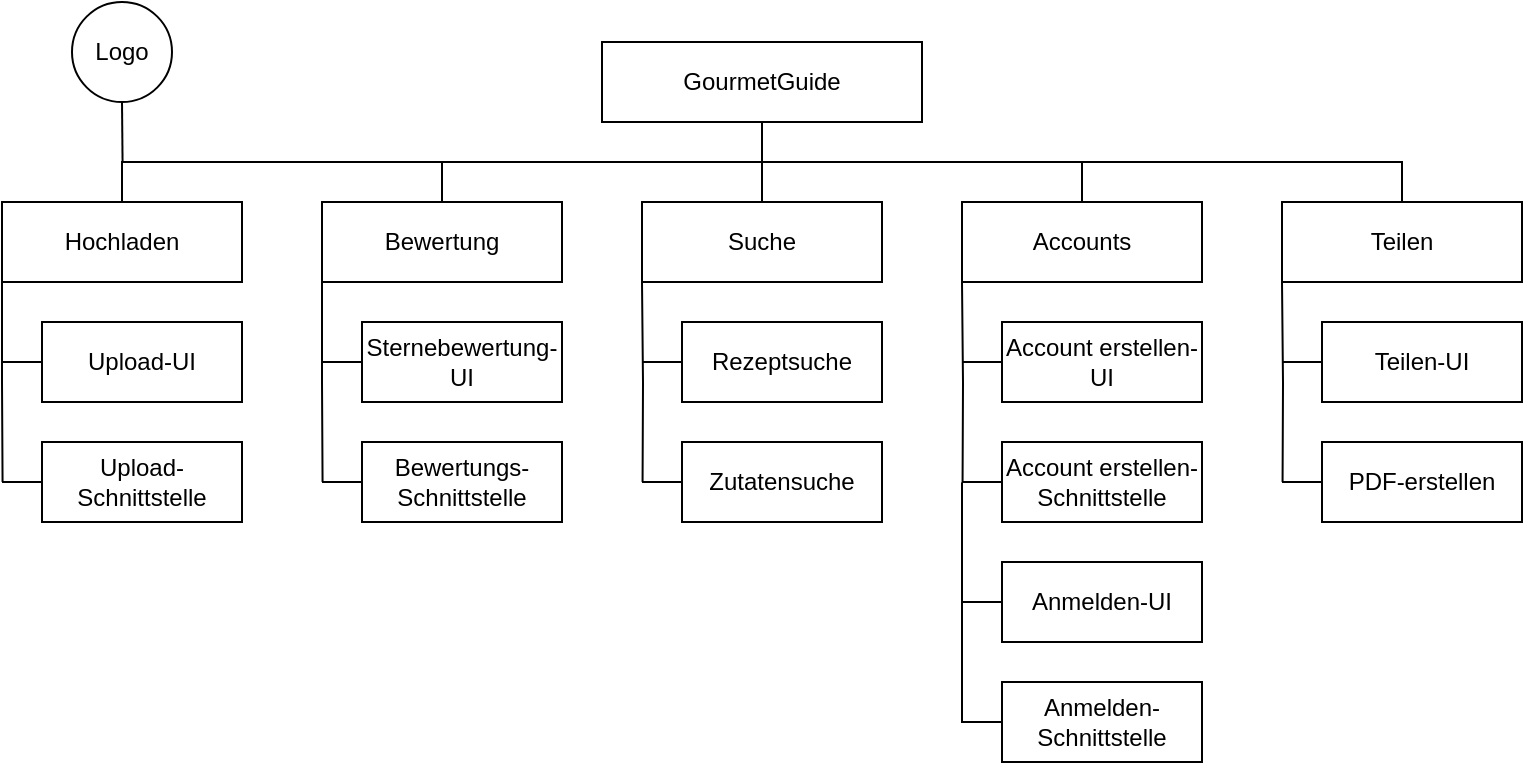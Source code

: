 <mxfile version="24.7.7">
  <diagram name="Seite-1" id="MGk_3q8jtqMFf_y7ZXC9">
    <mxGraphModel dx="842" dy="426" grid="1" gridSize="10" guides="1" tooltips="1" connect="1" arrows="1" fold="1" page="1" pageScale="1" pageWidth="827" pageHeight="1169" math="0" shadow="0">
      <root>
        <mxCell id="0" />
        <mxCell id="1" parent="0" />
        <mxCell id="921Ac5daBlPCPnIT0NoH-1" value="GourmetGuide" style="rounded=0;whiteSpace=wrap;html=1;" vertex="1" parent="1">
          <mxGeometry x="340" y="40" width="160" height="40" as="geometry" />
        </mxCell>
        <mxCell id="921Ac5daBlPCPnIT0NoH-4" style="edgeStyle=orthogonalEdgeStyle;rounded=0;orthogonalLoop=1;jettySize=auto;html=1;exitX=0.5;exitY=0;exitDx=0;exitDy=0;endArrow=none;endFill=0;entryX=0.5;entryY=1;entryDx=0;entryDy=0;" edge="1" parent="1" source="921Ac5daBlPCPnIT0NoH-2" target="921Ac5daBlPCPnIT0NoH-1">
          <mxGeometry relative="1" as="geometry">
            <mxPoint x="100" y="100" as="targetPoint" />
            <Array as="points">
              <mxPoint x="100" y="100" />
              <mxPoint x="420" y="100" />
            </Array>
          </mxGeometry>
        </mxCell>
        <mxCell id="921Ac5daBlPCPnIT0NoH-25" style="edgeStyle=orthogonalEdgeStyle;rounded=0;orthogonalLoop=1;jettySize=auto;html=1;exitX=0;exitY=1;exitDx=0;exitDy=0;endArrow=none;endFill=0;" edge="1" parent="1" source="921Ac5daBlPCPnIT0NoH-2">
          <mxGeometry relative="1" as="geometry">
            <mxPoint x="40.286" y="260" as="targetPoint" />
          </mxGeometry>
        </mxCell>
        <mxCell id="921Ac5daBlPCPnIT0NoH-2" value="Hochladen" style="rounded=0;whiteSpace=wrap;html=1;" vertex="1" parent="1">
          <mxGeometry x="40" y="120" width="120" height="40" as="geometry" />
        </mxCell>
        <mxCell id="921Ac5daBlPCPnIT0NoH-6" style="edgeStyle=orthogonalEdgeStyle;rounded=0;orthogonalLoop=1;jettySize=auto;html=1;exitX=0.5;exitY=0;exitDx=0;exitDy=0;endArrow=none;endFill=0;" edge="1" parent="1" source="921Ac5daBlPCPnIT0NoH-3">
          <mxGeometry relative="1" as="geometry">
            <mxPoint x="280" y="100" as="targetPoint" />
            <Array as="points">
              <mxPoint x="260" y="100" />
            </Array>
          </mxGeometry>
        </mxCell>
        <mxCell id="921Ac5daBlPCPnIT0NoH-22" style="edgeStyle=orthogonalEdgeStyle;rounded=0;orthogonalLoop=1;jettySize=auto;html=1;exitX=0;exitY=1;exitDx=0;exitDy=0;endArrow=none;endFill=0;" edge="1" parent="1" source="921Ac5daBlPCPnIT0NoH-3">
          <mxGeometry relative="1" as="geometry">
            <mxPoint x="200.286" y="260" as="targetPoint" />
          </mxGeometry>
        </mxCell>
        <mxCell id="921Ac5daBlPCPnIT0NoH-3" value="Bewertung" style="rounded=0;whiteSpace=wrap;html=1;" vertex="1" parent="1">
          <mxGeometry x="200" y="120" width="120" height="40" as="geometry" />
        </mxCell>
        <mxCell id="921Ac5daBlPCPnIT0NoH-9" style="edgeStyle=orthogonalEdgeStyle;rounded=0;orthogonalLoop=1;jettySize=auto;html=1;exitX=0.5;exitY=0;exitDx=0;exitDy=0;endArrow=none;endFill=0;" edge="1" parent="1" source="921Ac5daBlPCPnIT0NoH-7">
          <mxGeometry relative="1" as="geometry">
            <mxPoint x="420" y="100" as="targetPoint" />
          </mxGeometry>
        </mxCell>
        <mxCell id="921Ac5daBlPCPnIT0NoH-7" value="Suche" style="rounded=0;whiteSpace=wrap;html=1;" vertex="1" parent="1">
          <mxGeometry x="360" y="120" width="120" height="40" as="geometry" />
        </mxCell>
        <mxCell id="921Ac5daBlPCPnIT0NoH-10" style="edgeStyle=orthogonalEdgeStyle;rounded=0;orthogonalLoop=1;jettySize=auto;html=1;exitX=0.5;exitY=0;exitDx=0;exitDy=0;endArrow=none;endFill=0;" edge="1" parent="1" source="921Ac5daBlPCPnIT0NoH-8">
          <mxGeometry relative="1" as="geometry">
            <mxPoint x="420" y="100" as="targetPoint" />
            <Array as="points">
              <mxPoint x="580" y="100" />
            </Array>
          </mxGeometry>
        </mxCell>
        <mxCell id="921Ac5daBlPCPnIT0NoH-8" value="Accounts" style="rounded=0;whiteSpace=wrap;html=1;" vertex="1" parent="1">
          <mxGeometry x="520" y="120" width="120" height="40" as="geometry" />
        </mxCell>
        <mxCell id="921Ac5daBlPCPnIT0NoH-13" style="rounded=0;orthogonalLoop=1;jettySize=auto;html=1;exitX=0.5;exitY=0;exitDx=0;exitDy=0;endArrow=none;endFill=0;" edge="1" parent="1" source="921Ac5daBlPCPnIT0NoH-11">
          <mxGeometry relative="1" as="geometry">
            <mxPoint x="580" y="100" as="targetPoint" />
            <Array as="points">
              <mxPoint x="740" y="100" />
            </Array>
          </mxGeometry>
        </mxCell>
        <mxCell id="921Ac5daBlPCPnIT0NoH-11" value="Teilen" style="rounded=0;whiteSpace=wrap;html=1;" vertex="1" parent="1">
          <mxGeometry x="680" y="120" width="120" height="40" as="geometry" />
        </mxCell>
        <mxCell id="921Ac5daBlPCPnIT0NoH-27" style="edgeStyle=orthogonalEdgeStyle;rounded=0;orthogonalLoop=1;jettySize=auto;html=1;exitX=0;exitY=0.5;exitDx=0;exitDy=0;endArrow=none;endFill=0;" edge="1" parent="1" source="921Ac5daBlPCPnIT0NoH-14">
          <mxGeometry relative="1" as="geometry">
            <mxPoint x="40" y="200.143" as="targetPoint" />
          </mxGeometry>
        </mxCell>
        <mxCell id="921Ac5daBlPCPnIT0NoH-14" value="Upload-UI" style="rounded=0;whiteSpace=wrap;html=1;" vertex="1" parent="1">
          <mxGeometry x="60" y="180" width="100" height="40" as="geometry" />
        </mxCell>
        <mxCell id="921Ac5daBlPCPnIT0NoH-26" style="edgeStyle=orthogonalEdgeStyle;rounded=0;orthogonalLoop=1;jettySize=auto;html=1;exitX=0;exitY=0.5;exitDx=0;exitDy=0;endArrow=none;endFill=0;" edge="1" parent="1" source="921Ac5daBlPCPnIT0NoH-15">
          <mxGeometry relative="1" as="geometry">
            <mxPoint x="40" y="260.143" as="targetPoint" />
          </mxGeometry>
        </mxCell>
        <mxCell id="921Ac5daBlPCPnIT0NoH-15" value="Upload-Schnittstelle" style="rounded=0;whiteSpace=wrap;html=1;" vertex="1" parent="1">
          <mxGeometry x="60" y="240" width="100" height="40" as="geometry" />
        </mxCell>
        <mxCell id="921Ac5daBlPCPnIT0NoH-17" style="edgeStyle=orthogonalEdgeStyle;rounded=0;orthogonalLoop=1;jettySize=auto;html=1;exitX=0.5;exitY=1;exitDx=0;exitDy=0;endArrow=none;endFill=0;" edge="1" parent="1" source="921Ac5daBlPCPnIT0NoH-16">
          <mxGeometry relative="1" as="geometry">
            <mxPoint x="100.286" y="100" as="targetPoint" />
          </mxGeometry>
        </mxCell>
        <mxCell id="921Ac5daBlPCPnIT0NoH-16" value="Logo" style="ellipse;whiteSpace=wrap;html=1;aspect=fixed;" vertex="1" parent="1">
          <mxGeometry x="75" y="20" width="50" height="50" as="geometry" />
        </mxCell>
        <mxCell id="921Ac5daBlPCPnIT0NoH-23" style="edgeStyle=orthogonalEdgeStyle;rounded=0;orthogonalLoop=1;jettySize=auto;html=1;exitX=0;exitY=0.5;exitDx=0;exitDy=0;endArrow=none;endFill=0;" edge="1" parent="1" source="921Ac5daBlPCPnIT0NoH-20">
          <mxGeometry relative="1" as="geometry">
            <mxPoint x="200" y="260.143" as="targetPoint" />
          </mxGeometry>
        </mxCell>
        <mxCell id="921Ac5daBlPCPnIT0NoH-20" value="Bewertungs-Schnittstelle" style="rounded=0;whiteSpace=wrap;html=1;" vertex="1" parent="1">
          <mxGeometry x="220" y="240" width="100" height="40" as="geometry" />
        </mxCell>
        <mxCell id="921Ac5daBlPCPnIT0NoH-24" style="edgeStyle=orthogonalEdgeStyle;rounded=0;orthogonalLoop=1;jettySize=auto;html=1;exitX=0;exitY=0.5;exitDx=0;exitDy=0;endArrow=none;endFill=0;" edge="1" parent="1" source="921Ac5daBlPCPnIT0NoH-21">
          <mxGeometry relative="1" as="geometry">
            <mxPoint x="200" y="200.143" as="targetPoint" />
          </mxGeometry>
        </mxCell>
        <mxCell id="921Ac5daBlPCPnIT0NoH-21" value="Sternebewertung-UI" style="rounded=0;whiteSpace=wrap;html=1;" vertex="1" parent="1">
          <mxGeometry x="220" y="180" width="100" height="40" as="geometry" />
        </mxCell>
        <mxCell id="921Ac5daBlPCPnIT0NoH-28" style="edgeStyle=orthogonalEdgeStyle;rounded=0;orthogonalLoop=1;jettySize=auto;html=1;exitX=0;exitY=1;exitDx=0;exitDy=0;endArrow=none;endFill=0;" edge="1" parent="1">
          <mxGeometry relative="1" as="geometry">
            <mxPoint x="360.286" y="260" as="targetPoint" />
            <mxPoint x="360" y="160" as="sourcePoint" />
          </mxGeometry>
        </mxCell>
        <mxCell id="921Ac5daBlPCPnIT0NoH-29" style="edgeStyle=orthogonalEdgeStyle;rounded=0;orthogonalLoop=1;jettySize=auto;html=1;exitX=0;exitY=0.5;exitDx=0;exitDy=0;endArrow=none;endFill=0;" edge="1" parent="1" source="921Ac5daBlPCPnIT0NoH-30">
          <mxGeometry relative="1" as="geometry">
            <mxPoint x="360" y="260.143" as="targetPoint" />
          </mxGeometry>
        </mxCell>
        <mxCell id="921Ac5daBlPCPnIT0NoH-30" value="Zutatensuche" style="rounded=0;whiteSpace=wrap;html=1;" vertex="1" parent="1">
          <mxGeometry x="380" y="240" width="100" height="40" as="geometry" />
        </mxCell>
        <mxCell id="921Ac5daBlPCPnIT0NoH-31" style="edgeStyle=orthogonalEdgeStyle;rounded=0;orthogonalLoop=1;jettySize=auto;html=1;exitX=0;exitY=0.5;exitDx=0;exitDy=0;endArrow=none;endFill=0;" edge="1" parent="1" source="921Ac5daBlPCPnIT0NoH-32">
          <mxGeometry relative="1" as="geometry">
            <mxPoint x="360" y="200.143" as="targetPoint" />
          </mxGeometry>
        </mxCell>
        <mxCell id="921Ac5daBlPCPnIT0NoH-32" value="Rezeptsuche" style="rounded=0;whiteSpace=wrap;html=1;" vertex="1" parent="1">
          <mxGeometry x="380" y="180" width="100" height="40" as="geometry" />
        </mxCell>
        <mxCell id="921Ac5daBlPCPnIT0NoH-35" style="edgeStyle=orthogonalEdgeStyle;rounded=0;orthogonalLoop=1;jettySize=auto;html=1;exitX=0;exitY=1;exitDx=0;exitDy=0;endArrow=none;endFill=0;" edge="1" parent="1">
          <mxGeometry relative="1" as="geometry">
            <mxPoint x="520.286" y="260" as="targetPoint" />
            <mxPoint x="520" y="160" as="sourcePoint" />
          </mxGeometry>
        </mxCell>
        <mxCell id="921Ac5daBlPCPnIT0NoH-36" style="edgeStyle=orthogonalEdgeStyle;rounded=0;orthogonalLoop=1;jettySize=auto;html=1;exitX=0;exitY=0.5;exitDx=0;exitDy=0;endArrow=none;endFill=0;" edge="1" parent="1" source="921Ac5daBlPCPnIT0NoH-37">
          <mxGeometry relative="1" as="geometry">
            <mxPoint x="520" y="260.143" as="targetPoint" />
          </mxGeometry>
        </mxCell>
        <mxCell id="921Ac5daBlPCPnIT0NoH-37" value="Anmelden-UI" style="rounded=0;whiteSpace=wrap;html=1;" vertex="1" parent="1">
          <mxGeometry x="540" y="300" width="100" height="40" as="geometry" />
        </mxCell>
        <mxCell id="921Ac5daBlPCPnIT0NoH-38" style="edgeStyle=orthogonalEdgeStyle;rounded=0;orthogonalLoop=1;jettySize=auto;html=1;exitX=0;exitY=0.5;exitDx=0;exitDy=0;endArrow=none;endFill=0;" edge="1" parent="1" source="921Ac5daBlPCPnIT0NoH-39">
          <mxGeometry relative="1" as="geometry">
            <mxPoint x="520" y="200.143" as="targetPoint" />
          </mxGeometry>
        </mxCell>
        <mxCell id="921Ac5daBlPCPnIT0NoH-39" value="Account erstellen-UI" style="rounded=0;whiteSpace=wrap;html=1;" vertex="1" parent="1">
          <mxGeometry x="540" y="180" width="100" height="40" as="geometry" />
        </mxCell>
        <mxCell id="921Ac5daBlPCPnIT0NoH-42" style="edgeStyle=orthogonalEdgeStyle;rounded=0;orthogonalLoop=1;jettySize=auto;html=1;exitX=0;exitY=0.5;exitDx=0;exitDy=0;endArrow=none;endFill=0;" edge="1" parent="1" source="921Ac5daBlPCPnIT0NoH-41">
          <mxGeometry relative="1" as="geometry">
            <mxPoint x="520" y="260.143" as="targetPoint" />
          </mxGeometry>
        </mxCell>
        <mxCell id="921Ac5daBlPCPnIT0NoH-41" value="Account erstellen-Schnittstelle" style="rounded=0;whiteSpace=wrap;html=1;" vertex="1" parent="1">
          <mxGeometry x="540" y="240" width="100" height="40" as="geometry" />
        </mxCell>
        <mxCell id="921Ac5daBlPCPnIT0NoH-44" style="edgeStyle=orthogonalEdgeStyle;rounded=0;orthogonalLoop=1;jettySize=auto;html=1;exitX=0;exitY=0.5;exitDx=0;exitDy=0;endArrow=none;endFill=0;" edge="1" parent="1" source="921Ac5daBlPCPnIT0NoH-43">
          <mxGeometry relative="1" as="geometry">
            <mxPoint x="520" y="320" as="targetPoint" />
          </mxGeometry>
        </mxCell>
        <mxCell id="921Ac5daBlPCPnIT0NoH-43" value="Anmelden-Schnittstelle" style="rounded=0;whiteSpace=wrap;html=1;" vertex="1" parent="1">
          <mxGeometry x="540" y="360" width="100" height="40" as="geometry" />
        </mxCell>
        <mxCell id="921Ac5daBlPCPnIT0NoH-45" style="edgeStyle=orthogonalEdgeStyle;rounded=0;orthogonalLoop=1;jettySize=auto;html=1;exitX=0;exitY=1;exitDx=0;exitDy=0;endArrow=none;endFill=0;" edge="1" parent="1">
          <mxGeometry relative="1" as="geometry">
            <mxPoint x="680.286" y="260" as="targetPoint" />
            <mxPoint x="680" y="160" as="sourcePoint" />
          </mxGeometry>
        </mxCell>
        <mxCell id="921Ac5daBlPCPnIT0NoH-46" style="edgeStyle=orthogonalEdgeStyle;rounded=0;orthogonalLoop=1;jettySize=auto;html=1;exitX=0;exitY=0.5;exitDx=0;exitDy=0;endArrow=none;endFill=0;" edge="1" parent="1" source="921Ac5daBlPCPnIT0NoH-47">
          <mxGeometry relative="1" as="geometry">
            <mxPoint x="680" y="200.143" as="targetPoint" />
          </mxGeometry>
        </mxCell>
        <mxCell id="921Ac5daBlPCPnIT0NoH-47" value="Teilen-UI" style="rounded=0;whiteSpace=wrap;html=1;" vertex="1" parent="1">
          <mxGeometry x="700" y="180" width="100" height="40" as="geometry" />
        </mxCell>
        <mxCell id="921Ac5daBlPCPnIT0NoH-48" style="edgeStyle=orthogonalEdgeStyle;rounded=0;orthogonalLoop=1;jettySize=auto;html=1;exitX=0;exitY=0.5;exitDx=0;exitDy=0;endArrow=none;endFill=0;" edge="1" parent="1" source="921Ac5daBlPCPnIT0NoH-49">
          <mxGeometry relative="1" as="geometry">
            <mxPoint x="680" y="260.143" as="targetPoint" />
          </mxGeometry>
        </mxCell>
        <mxCell id="921Ac5daBlPCPnIT0NoH-49" value="PDF-erstellen" style="rounded=0;whiteSpace=wrap;html=1;" vertex="1" parent="1">
          <mxGeometry x="700" y="240" width="100" height="40" as="geometry" />
        </mxCell>
      </root>
    </mxGraphModel>
  </diagram>
</mxfile>
